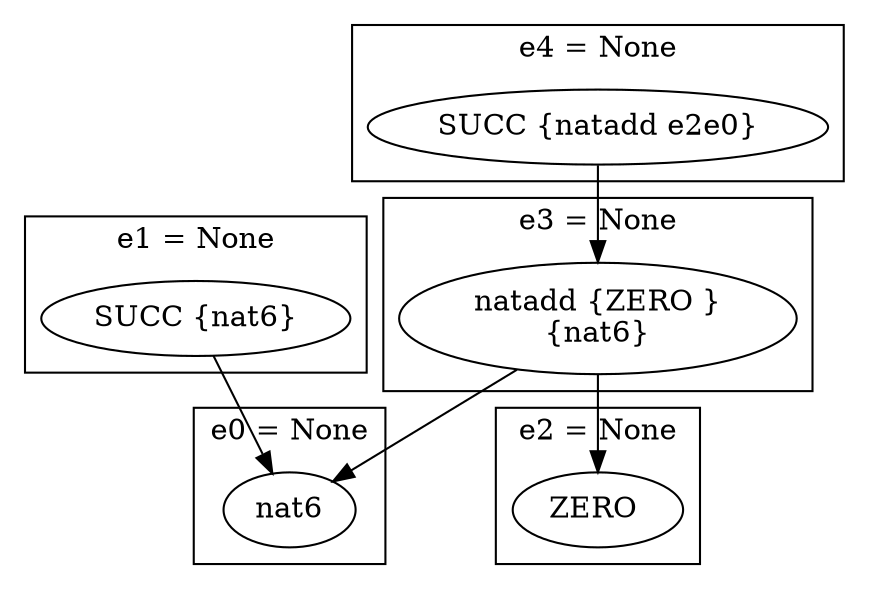 strict digraph  {
subgraph cluster_3 {
graph [label="e3 = None"];
"natadd {ZERO }
{nat6}" [label="natadd {ZERO }
{nat6}"];
  };
subgraph cluster_0 {
graph [label="e0 = None"];
"nat6" [label="nat6"];
  };
subgraph cluster_4 {
graph [label="e4 = None"];
"SUCC {natadd e2e0}" [label="SUCC {natadd e2e0}"];
  };
subgraph cluster_1 {
graph [label="e1 = None"];
"SUCC {nat6}" [label="SUCC {nat6}"];
  };
subgraph cluster_2 {
graph [label="e2 = None"];
"ZERO " [label="ZERO "];
  };
"natadd {ZERO }
{nat6}" -> "ZERO ";
"natadd {ZERO }
{nat6}" -> "nat6";
"SUCC {natadd e2e0}" -> "natadd {ZERO }
{nat6}";
"SUCC {nat6}" -> "nat6";
}
